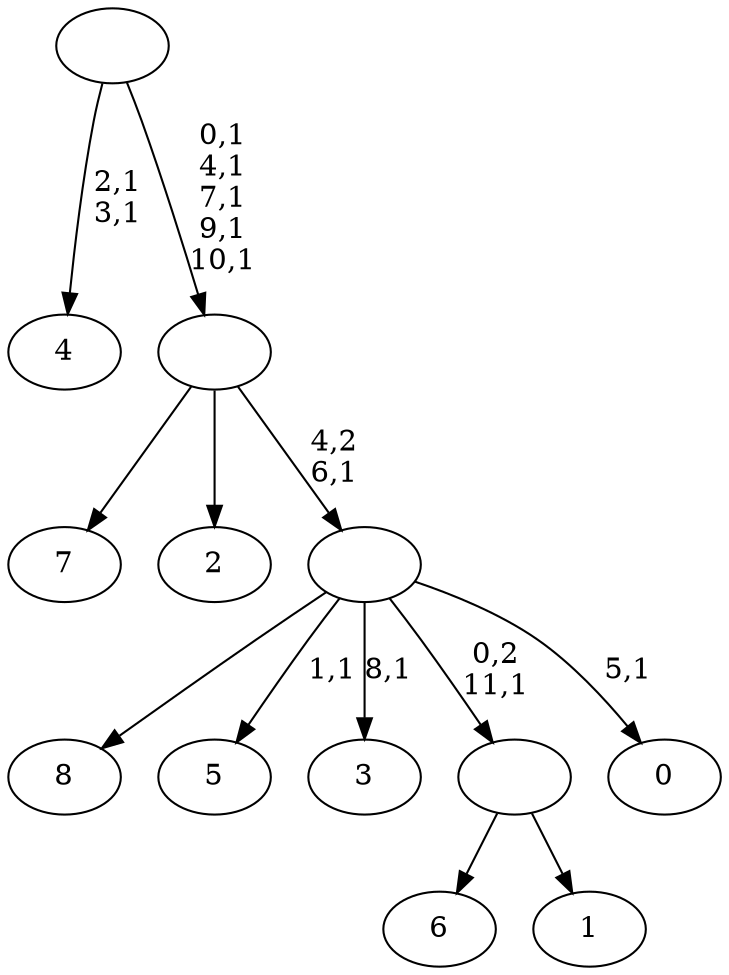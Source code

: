 digraph T {
	21 [label="8"]
	20 [label="7"]
	19 [label="6"]
	18 [label="5"]
	16 [label="4"]
	13 [label="3"]
	11 [label="2"]
	10 [label="1"]
	9 [label=""]
	8 [label="0"]
	6 [label=""]
	5 [label=""]
	0 [label=""]
	9 -> 19 [label=""]
	9 -> 10 [label=""]
	6 -> 8 [label="5,1"]
	6 -> 13 [label="8,1"]
	6 -> 18 [label="1,1"]
	6 -> 21 [label=""]
	6 -> 9 [label="0,2\n11,1"]
	5 -> 20 [label=""]
	5 -> 11 [label=""]
	5 -> 6 [label="4,2\n6,1"]
	0 -> 5 [label="0,1\n4,1\n7,1\n9,1\n10,1"]
	0 -> 16 [label="2,1\n3,1"]
}
